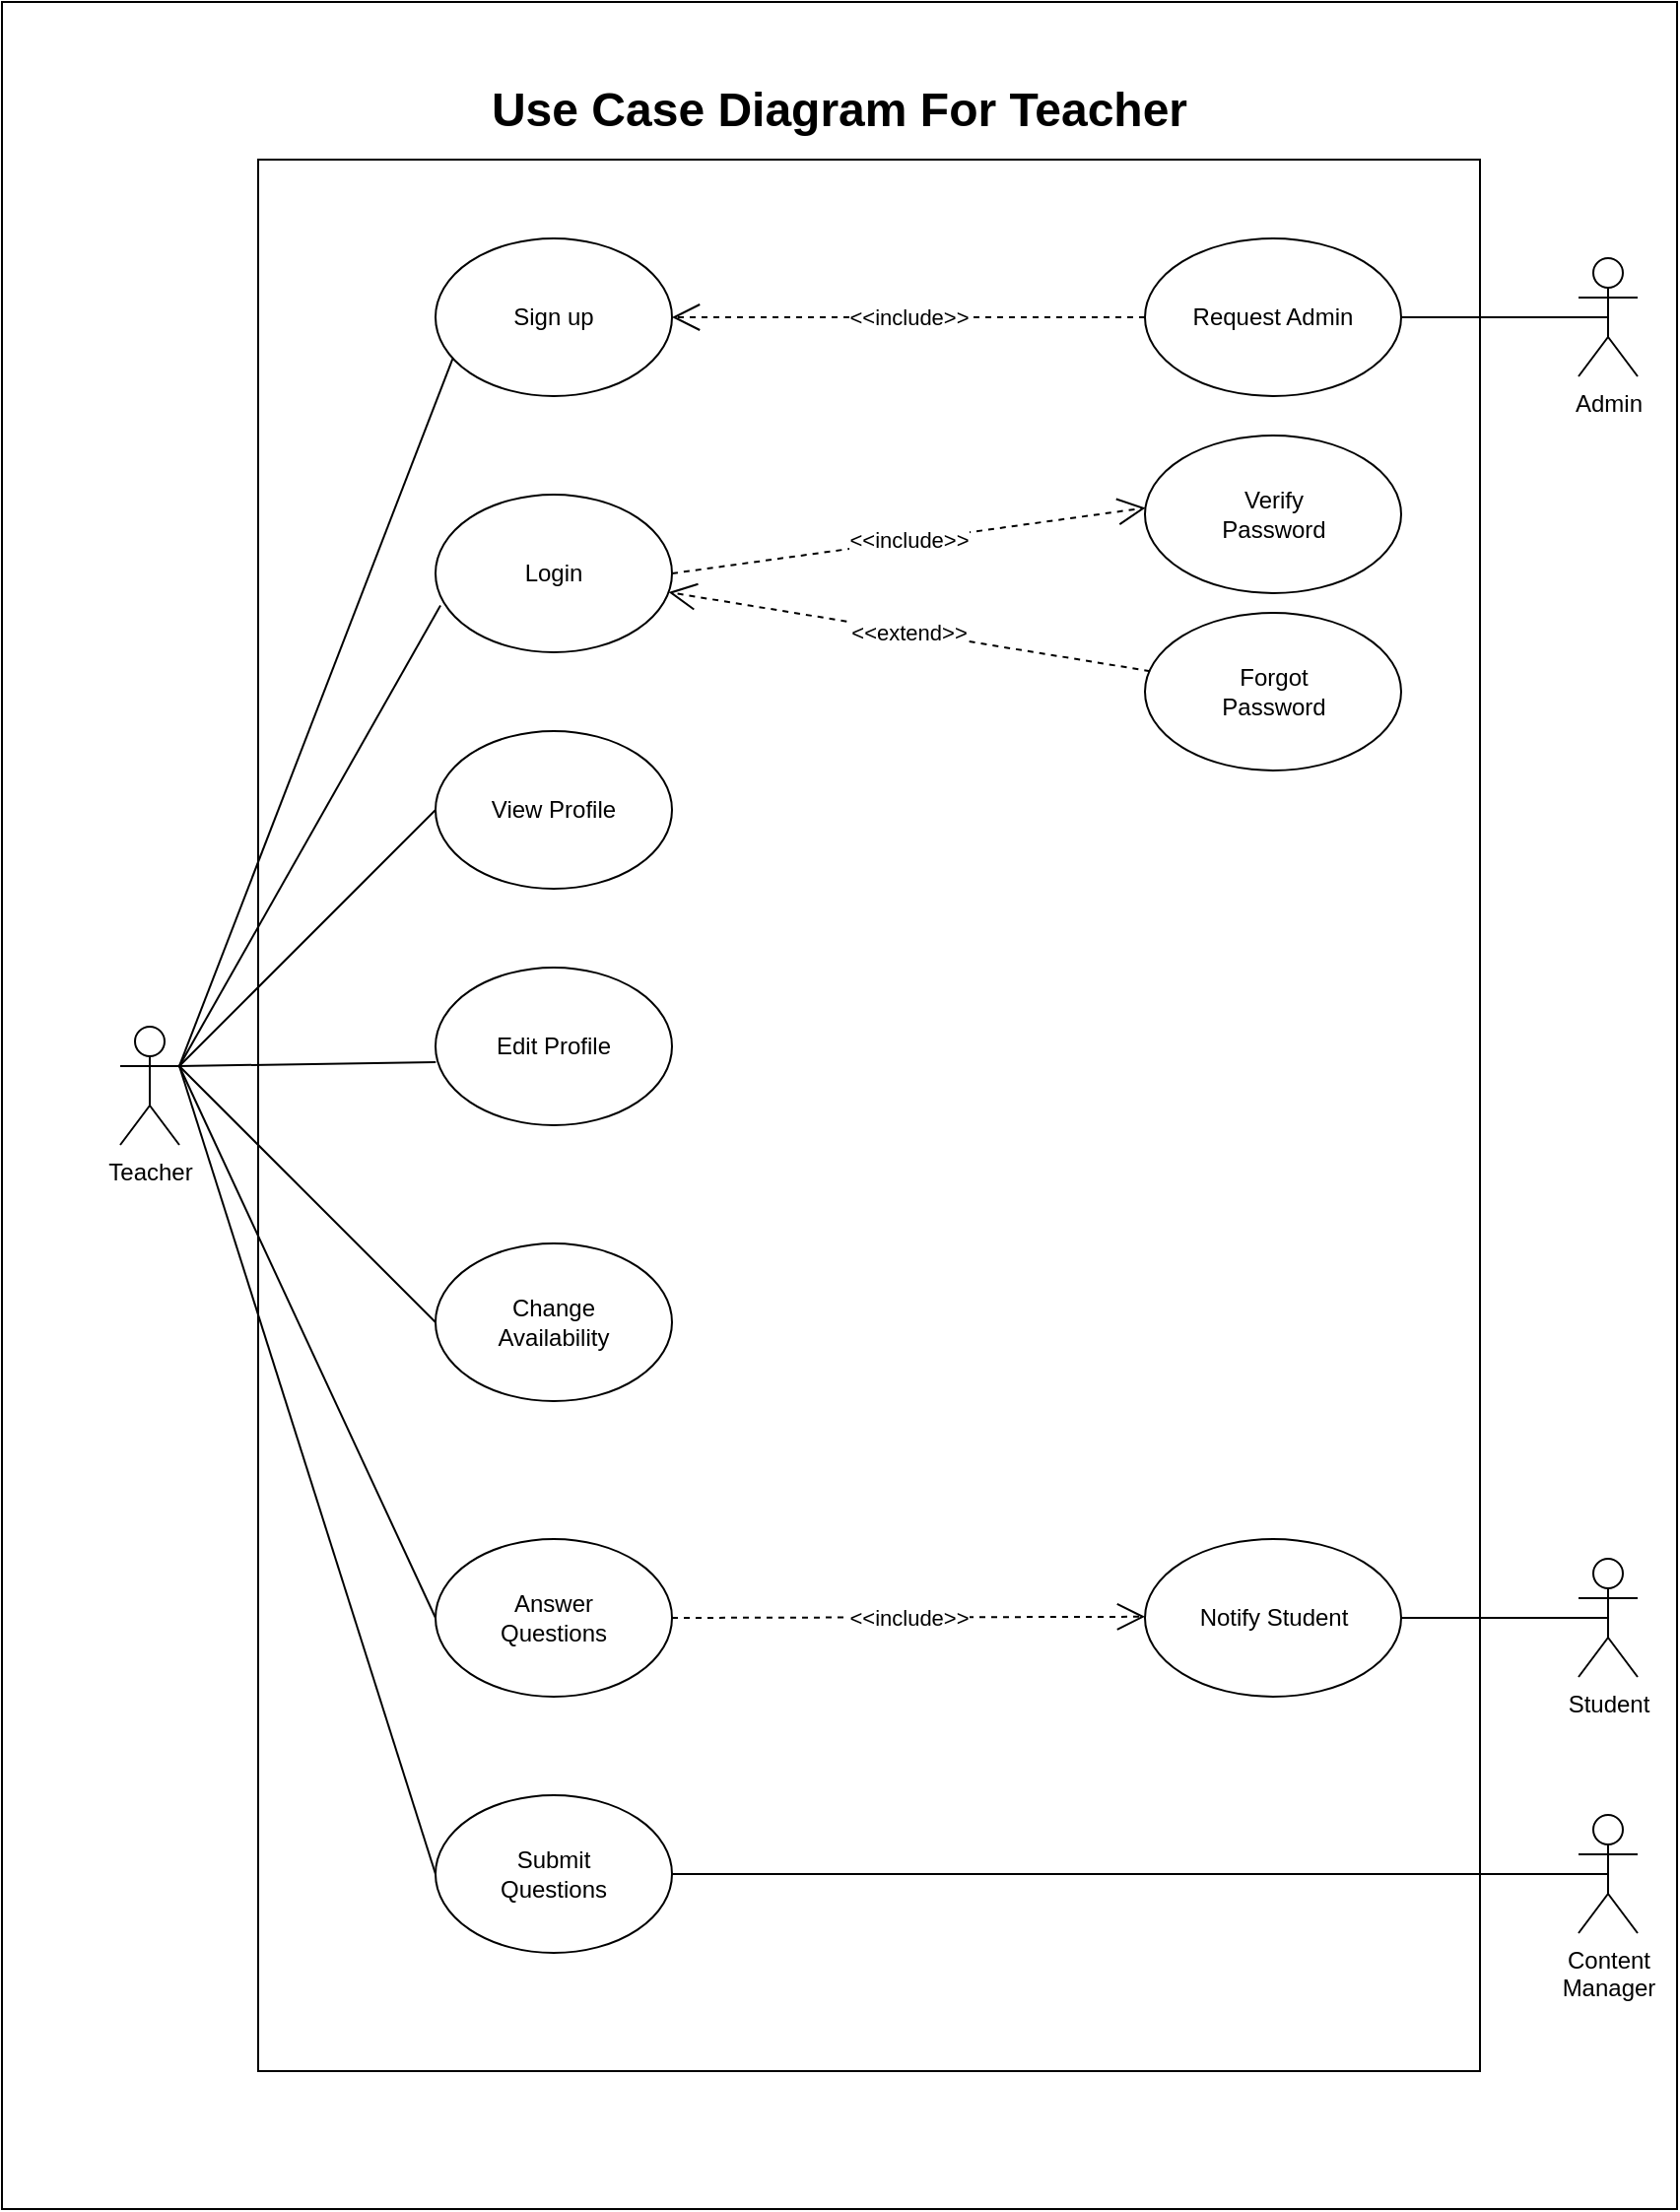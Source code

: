 <mxfile version="13.1.2" type="device"><diagram id="_3xCwv9Up0gI11i4uq6x" name="Page-1"><mxGraphModel dx="868" dy="520" grid="1" gridSize="10" guides="1" tooltips="1" connect="1" arrows="1" fold="1" page="1" pageScale="1" pageWidth="850" pageHeight="1100" math="0" shadow="0"><root><mxCell id="0"/><mxCell id="1" parent="0"/><mxCell id="0izOhKXI1OT6M7X1fA7s-75" value="" style="rounded=0;whiteSpace=wrap;html=1;" parent="1" vertex="1"><mxGeometry width="850" height="1120" as="geometry"/></mxCell><mxCell id="0izOhKXI1OT6M7X1fA7s-8" value="Teacher" style="shape=umlActor;verticalLabelPosition=bottom;labelBackgroundColor=#ffffff;verticalAlign=top;html=1;outlineConnect=0;" parent="1" vertex="1"><mxGeometry x="60" y="520" width="30" height="60" as="geometry"/></mxCell><mxCell id="0izOhKXI1OT6M7X1fA7s-9" value="&lt;font style=&quot;font-size: 24px&quot;&gt;&lt;b&gt;Use Case Diagram For Teacher&lt;/b&gt;&lt;/font&gt;" style="text;html=1;strokeColor=none;fillColor=none;align=center;verticalAlign=middle;whiteSpace=wrap;rounded=0;" parent="1" vertex="1"><mxGeometry y="40" width="850" height="30" as="geometry"/></mxCell><mxCell id="0izOhKXI1OT6M7X1fA7s-10" value="" style="rounded=0;whiteSpace=wrap;html=1;" parent="1" vertex="1"><mxGeometry x="130" y="80" width="620" height="970" as="geometry"/></mxCell><mxCell id="0izOhKXI1OT6M7X1fA7s-11" value="" style="ellipse;whiteSpace=wrap;html=1;" parent="1" vertex="1"><mxGeometry x="220" y="120" width="120" height="80" as="geometry"/></mxCell><mxCell id="0izOhKXI1OT6M7X1fA7s-12" value="" style="ellipse;whiteSpace=wrap;html=1;" parent="1" vertex="1"><mxGeometry x="220" y="250" width="120" height="80" as="geometry"/></mxCell><mxCell id="0izOhKXI1OT6M7X1fA7s-13" value="" style="ellipse;whiteSpace=wrap;html=1;" parent="1" vertex="1"><mxGeometry x="220" y="370" width="120" height="80" as="geometry"/></mxCell><mxCell id="0izOhKXI1OT6M7X1fA7s-14" value="" style="ellipse;whiteSpace=wrap;html=1;" parent="1" vertex="1"><mxGeometry x="220" y="490" width="120" height="80" as="geometry"/></mxCell><mxCell id="0izOhKXI1OT6M7X1fA7s-15" value="" style="ellipse;whiteSpace=wrap;html=1;" parent="1" vertex="1"><mxGeometry x="220" y="630" width="120" height="80" as="geometry"/></mxCell><mxCell id="0izOhKXI1OT6M7X1fA7s-16" value="" style="ellipse;whiteSpace=wrap;html=1;" parent="1" vertex="1"><mxGeometry x="220" y="780" width="120" height="80" as="geometry"/></mxCell><mxCell id="0izOhKXI1OT6M7X1fA7s-17" value="" style="ellipse;whiteSpace=wrap;html=1;" parent="1" vertex="1"><mxGeometry x="220" y="910" width="120" height="80" as="geometry"/></mxCell><mxCell id="0izOhKXI1OT6M7X1fA7s-22" value="Sign up" style="text;html=1;strokeColor=none;fillColor=none;align=center;verticalAlign=middle;whiteSpace=wrap;rounded=0;" parent="1" vertex="1"><mxGeometry x="255" y="150" width="50" height="20" as="geometry"/></mxCell><mxCell id="0izOhKXI1OT6M7X1fA7s-23" value="Login" style="text;html=1;strokeColor=none;fillColor=none;align=center;verticalAlign=middle;whiteSpace=wrap;rounded=0;" parent="1" vertex="1"><mxGeometry x="260" y="280" width="40" height="20" as="geometry"/></mxCell><mxCell id="0izOhKXI1OT6M7X1fA7s-24" value="View Profile" style="text;html=1;strokeColor=none;fillColor=none;align=center;verticalAlign=middle;whiteSpace=wrap;rounded=0;" parent="1" vertex="1"><mxGeometry x="240" y="400" width="80" height="20" as="geometry"/></mxCell><mxCell id="0izOhKXI1OT6M7X1fA7s-25" value="Edit Profile" style="text;html=1;strokeColor=none;fillColor=none;align=center;verticalAlign=middle;whiteSpace=wrap;rounded=0;" parent="1" vertex="1"><mxGeometry x="240" y="520" width="80" height="20" as="geometry"/></mxCell><mxCell id="0izOhKXI1OT6M7X1fA7s-26" value="Answer Questions" style="text;html=1;strokeColor=none;fillColor=none;align=center;verticalAlign=middle;whiteSpace=wrap;rounded=0;" parent="1" vertex="1"><mxGeometry x="245" y="810" width="70" height="20" as="geometry"/></mxCell><mxCell id="0izOhKXI1OT6M7X1fA7s-27" value="Submit Questions" style="text;html=1;strokeColor=none;fillColor=none;align=center;verticalAlign=middle;whiteSpace=wrap;rounded=0;" parent="1" vertex="1"><mxGeometry x="240" y="940" width="80" height="20" as="geometry"/></mxCell><mxCell id="0izOhKXI1OT6M7X1fA7s-32" value="" style="endArrow=none;html=1;entryX=1;entryY=0.333;entryDx=0;entryDy=0;entryPerimeter=0;exitX=0.072;exitY=0.765;exitDx=0;exitDy=0;exitPerimeter=0;" parent="1" source="0izOhKXI1OT6M7X1fA7s-11" target="0izOhKXI1OT6M7X1fA7s-8" edge="1"><mxGeometry width="50" height="50" relative="1" as="geometry"><mxPoint x="160" y="610" as="sourcePoint"/><mxPoint x="210" y="560" as="targetPoint"/></mxGeometry></mxCell><mxCell id="0izOhKXI1OT6M7X1fA7s-37" value="Change Availability" style="text;html=1;strokeColor=none;fillColor=none;align=center;verticalAlign=middle;whiteSpace=wrap;rounded=0;" parent="1" vertex="1"><mxGeometry x="240" y="660" width="80" height="20" as="geometry"/></mxCell><mxCell id="0izOhKXI1OT6M7X1fA7s-38" value="" style="ellipse;whiteSpace=wrap;html=1;" parent="1" vertex="1"><mxGeometry x="580" y="120" width="130" height="80" as="geometry"/></mxCell><mxCell id="0izOhKXI1OT6M7X1fA7s-39" value="Request Admin" style="text;html=1;strokeColor=none;fillColor=none;align=center;verticalAlign=middle;whiteSpace=wrap;rounded=0;" parent="1" vertex="1"><mxGeometry x="560" y="150" width="170" height="20" as="geometry"/></mxCell><mxCell id="0izOhKXI1OT6M7X1fA7s-43" value="&amp;lt;&amp;lt;include&amp;gt;&amp;gt;" style="endArrow=open;endSize=12;dashed=1;html=1;entryX=1;entryY=0.5;entryDx=0;entryDy=0;exitX=0;exitY=0.5;exitDx=0;exitDy=0;" parent="1" source="0izOhKXI1OT6M7X1fA7s-38" target="0izOhKXI1OT6M7X1fA7s-11" edge="1"><mxGeometry width="160" relative="1" as="geometry"><mxPoint x="582" y="152" as="sourcePoint"/><mxPoint x="550" y="280" as="targetPoint"/></mxGeometry></mxCell><mxCell id="0izOhKXI1OT6M7X1fA7s-47" value="" style="ellipse;whiteSpace=wrap;html=1;" parent="1" vertex="1"><mxGeometry x="580" y="220" width="130" height="80" as="geometry"/></mxCell><mxCell id="0izOhKXI1OT6M7X1fA7s-48" value="" style="ellipse;whiteSpace=wrap;html=1;" parent="1" vertex="1"><mxGeometry x="580" y="310" width="130" height="80" as="geometry"/></mxCell><mxCell id="0izOhKXI1OT6M7X1fA7s-49" value="Verify Password" style="text;html=1;strokeColor=none;fillColor=none;align=center;verticalAlign=middle;whiteSpace=wrap;rounded=0;" parent="1" vertex="1"><mxGeometry x="612.5" y="250" width="65" height="20" as="geometry"/></mxCell><mxCell id="0izOhKXI1OT6M7X1fA7s-50" value="Forgot Password" style="text;html=1;strokeColor=none;fillColor=none;align=center;verticalAlign=middle;whiteSpace=wrap;rounded=0;" parent="1" vertex="1"><mxGeometry x="612.5" y="340" width="65" height="20" as="geometry"/></mxCell><mxCell id="0izOhKXI1OT6M7X1fA7s-51" value="&amp;lt;&amp;lt;include&amp;gt;&amp;gt;" style="endArrow=open;endSize=12;dashed=1;html=1;exitX=1;exitY=0.5;exitDx=0;exitDy=0;entryX=0.002;entryY=0.459;entryDx=0;entryDy=0;entryPerimeter=0;" parent="1" source="0izOhKXI1OT6M7X1fA7s-12" target="0izOhKXI1OT6M7X1fA7s-47" edge="1"><mxGeometry width="160" relative="1" as="geometry"><mxPoint x="330" y="250" as="sourcePoint"/><mxPoint x="490" y="250" as="targetPoint"/></mxGeometry></mxCell><mxCell id="0izOhKXI1OT6M7X1fA7s-52" value="&amp;lt;&amp;lt;extend&amp;gt;&amp;gt;" style="endArrow=open;endSize=12;dashed=1;html=1;exitX=0.02;exitY=0.37;exitDx=0;exitDy=0;exitPerimeter=0;" parent="1" source="0izOhKXI1OT6M7X1fA7s-48" target="0izOhKXI1OT6M7X1fA7s-12" edge="1"><mxGeometry width="160" relative="1" as="geometry"><mxPoint x="330" y="250" as="sourcePoint"/><mxPoint x="490" y="250" as="targetPoint"/></mxGeometry></mxCell><mxCell id="0izOhKXI1OT6M7X1fA7s-67" value="" style="endArrow=none;html=1;exitX=1;exitY=0.333;exitDx=0;exitDy=0;exitPerimeter=0;entryX=0.021;entryY=0.703;entryDx=0;entryDy=0;entryPerimeter=0;" parent="1" source="0izOhKXI1OT6M7X1fA7s-8" target="0izOhKXI1OT6M7X1fA7s-12" edge="1"><mxGeometry width="50" height="50" relative="1" as="geometry"><mxPoint x="400" y="360" as="sourcePoint"/><mxPoint x="450" y="310" as="targetPoint"/></mxGeometry></mxCell><mxCell id="0izOhKXI1OT6M7X1fA7s-68" value="" style="endArrow=none;html=1;entryX=0;entryY=0.5;entryDx=0;entryDy=0;" parent="1" target="0izOhKXI1OT6M7X1fA7s-13" edge="1"><mxGeometry width="50" height="50" relative="1" as="geometry"><mxPoint x="90" y="540" as="sourcePoint"/><mxPoint x="450" y="310" as="targetPoint"/></mxGeometry></mxCell><mxCell id="0izOhKXI1OT6M7X1fA7s-69" value="" style="endArrow=none;html=1;entryX=0.001;entryY=0.6;entryDx=0;entryDy=0;entryPerimeter=0;" parent="1" target="0izOhKXI1OT6M7X1fA7s-14" edge="1"><mxGeometry width="50" height="50" relative="1" as="geometry"><mxPoint x="90" y="540" as="sourcePoint"/><mxPoint x="450" y="570" as="targetPoint"/></mxGeometry></mxCell><mxCell id="0izOhKXI1OT6M7X1fA7s-70" value="" style="endArrow=none;html=1;entryX=0;entryY=0.5;entryDx=0;entryDy=0;exitX=1;exitY=0.333;exitDx=0;exitDy=0;exitPerimeter=0;" parent="1" source="0izOhKXI1OT6M7X1fA7s-8" target="0izOhKXI1OT6M7X1fA7s-15" edge="1"><mxGeometry width="50" height="50" relative="1" as="geometry"><mxPoint x="100" y="540" as="sourcePoint"/><mxPoint x="450" y="570" as="targetPoint"/></mxGeometry></mxCell><mxCell id="0izOhKXI1OT6M7X1fA7s-71" value="" style="endArrow=none;html=1;entryX=0;entryY=0.5;entryDx=0;entryDy=0;" parent="1" target="0izOhKXI1OT6M7X1fA7s-16" edge="1"><mxGeometry width="50" height="50" relative="1" as="geometry"><mxPoint x="90" y="540" as="sourcePoint"/><mxPoint x="450" y="570" as="targetPoint"/></mxGeometry></mxCell><mxCell id="0izOhKXI1OT6M7X1fA7s-72" value="" style="endArrow=none;html=1;entryX=0;entryY=0.5;entryDx=0;entryDy=0;" parent="1" target="0izOhKXI1OT6M7X1fA7s-17" edge="1"><mxGeometry width="50" height="50" relative="1" as="geometry"><mxPoint x="90" y="540" as="sourcePoint"/><mxPoint x="450" y="570" as="targetPoint"/></mxGeometry></mxCell><mxCell id="0izOhKXI1OT6M7X1fA7s-78" value="" style="ellipse;whiteSpace=wrap;html=1;" parent="1" vertex="1"><mxGeometry x="580" y="780" width="130" height="80" as="geometry"/></mxCell><mxCell id="0izOhKXI1OT6M7X1fA7s-79" value="Notify Student" style="text;html=1;strokeColor=none;fillColor=none;align=center;verticalAlign=middle;whiteSpace=wrap;rounded=0;" parent="1" vertex="1"><mxGeometry x="602.5" y="810" width="85" height="20" as="geometry"/></mxCell><mxCell id="0izOhKXI1OT6M7X1fA7s-80" value="Admin" style="shape=umlActor;verticalLabelPosition=bottom;labelBackgroundColor=#ffffff;verticalAlign=top;html=1;outlineConnect=0;" parent="1" vertex="1"><mxGeometry x="800" y="130" width="30" height="60" as="geometry"/></mxCell><mxCell id="0izOhKXI1OT6M7X1fA7s-85" value="" style="endArrow=none;html=1;entryX=0.5;entryY=0.5;entryDx=0;entryDy=0;entryPerimeter=0;exitX=1;exitY=0.5;exitDx=0;exitDy=0;" parent="1" source="0izOhKXI1OT6M7X1fA7s-38" target="0izOhKXI1OT6M7X1fA7s-80" edge="1"><mxGeometry width="50" height="50" relative="1" as="geometry"><mxPoint x="390" y="330" as="sourcePoint"/><mxPoint x="440" y="280" as="targetPoint"/></mxGeometry></mxCell><mxCell id="0izOhKXI1OT6M7X1fA7s-86" value="Content &lt;br&gt;Manager" style="shape=umlActor;verticalLabelPosition=bottom;labelBackgroundColor=#ffffff;verticalAlign=top;html=1;outlineConnect=0;" parent="1" vertex="1"><mxGeometry x="800" y="920" width="30" height="60" as="geometry"/></mxCell><mxCell id="0izOhKXI1OT6M7X1fA7s-87" value="" style="endArrow=none;html=1;exitX=1;exitY=0.5;exitDx=0;exitDy=0;entryX=0.5;entryY=0.5;entryDx=0;entryDy=0;entryPerimeter=0;" parent="1" source="0izOhKXI1OT6M7X1fA7s-17" target="0izOhKXI1OT6M7X1fA7s-86" edge="1"><mxGeometry width="50" height="50" relative="1" as="geometry"><mxPoint x="390" y="970" as="sourcePoint"/><mxPoint x="440" y="920" as="targetPoint"/></mxGeometry></mxCell><mxCell id="0izOhKXI1OT6M7X1fA7s-88" value="Student" style="shape=umlActor;verticalLabelPosition=bottom;labelBackgroundColor=#ffffff;verticalAlign=top;html=1;outlineConnect=0;" parent="1" vertex="1"><mxGeometry x="800" y="790" width="30" height="60" as="geometry"/></mxCell><mxCell id="0izOhKXI1OT6M7X1fA7s-89" value="" style="endArrow=none;html=1;entryX=0.5;entryY=0.5;entryDx=0;entryDy=0;entryPerimeter=0;exitX=1;exitY=0.5;exitDx=0;exitDy=0;" parent="1" source="0izOhKXI1OT6M7X1fA7s-78" target="0izOhKXI1OT6M7X1fA7s-88" edge="1"><mxGeometry width="50" height="50" relative="1" as="geometry"><mxPoint x="390" y="970" as="sourcePoint"/><mxPoint x="440" y="920" as="targetPoint"/></mxGeometry></mxCell><mxCell id="0izOhKXI1OT6M7X1fA7s-90" value="&amp;lt;&amp;lt;include&amp;gt;&amp;gt;" style="endArrow=open;endSize=12;dashed=1;html=1;exitX=1;exitY=0.5;exitDx=0;exitDy=0;" parent="1" source="0izOhKXI1OT6M7X1fA7s-16" edge="1"><mxGeometry width="160" relative="1" as="geometry"><mxPoint x="420" y="819.41" as="sourcePoint"/><mxPoint x="580" y="819.41" as="targetPoint"/></mxGeometry></mxCell></root></mxGraphModel></diagram></mxfile>